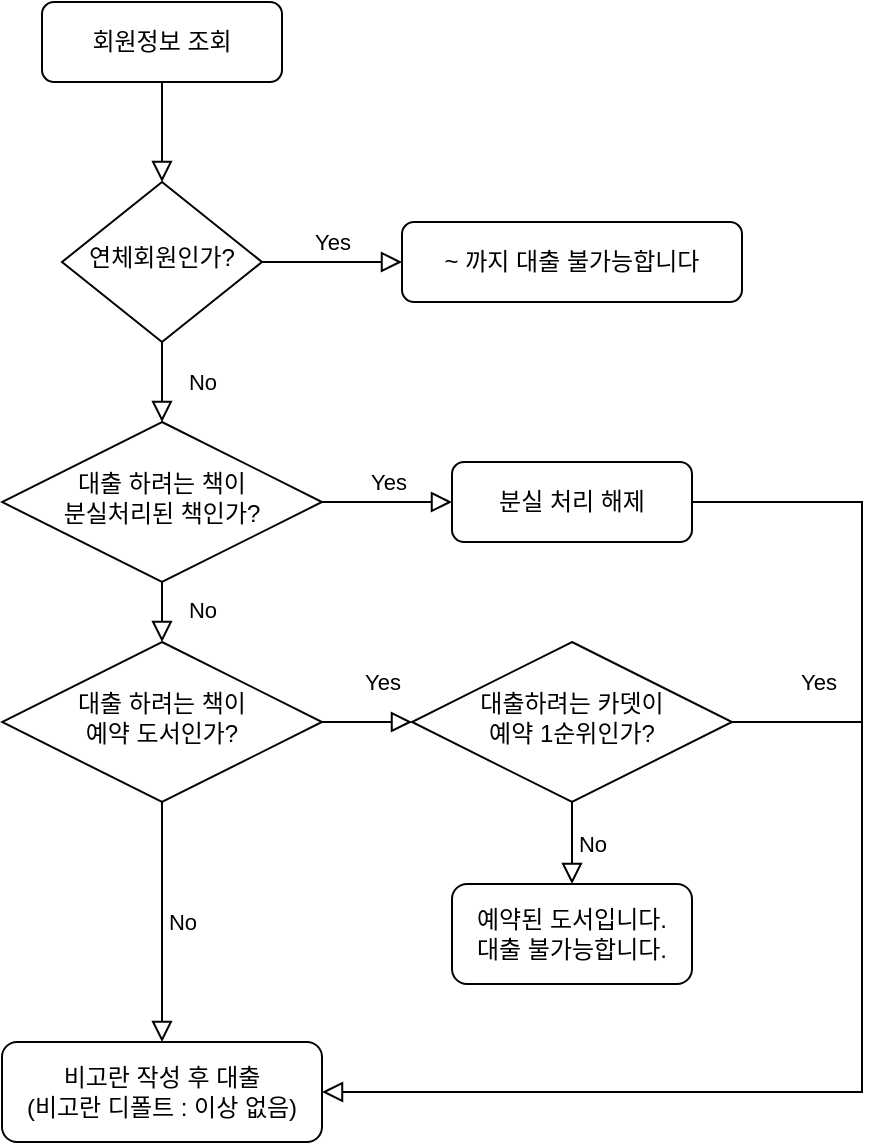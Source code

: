 <mxfile version="14.8.6" type="github">
  <diagram id="C5RBs43oDa-KdzZeNtuy" name="Page-1">
    <mxGraphModel dx="898" dy="623" grid="1" gridSize="10" guides="1" tooltips="1" connect="1" arrows="1" fold="1" page="1" pageScale="1" pageWidth="827" pageHeight="1169" math="0" shadow="0">
      <root>
        <mxCell id="WIyWlLk6GJQsqaUBKTNV-0" />
        <mxCell id="WIyWlLk6GJQsqaUBKTNV-1" parent="WIyWlLk6GJQsqaUBKTNV-0" />
        <mxCell id="B0wBUclij-YmfSDJ0cT5-0" value="" style="rounded=0;html=1;jettySize=auto;orthogonalLoop=1;fontSize=11;endArrow=block;endFill=0;endSize=8;strokeWidth=1;shadow=0;labelBackgroundColor=none;edgeStyle=orthogonalEdgeStyle;" edge="1" parent="WIyWlLk6GJQsqaUBKTNV-1" source="B0wBUclij-YmfSDJ0cT5-1" target="B0wBUclij-YmfSDJ0cT5-4">
          <mxGeometry relative="1" as="geometry" />
        </mxCell>
        <mxCell id="B0wBUclij-YmfSDJ0cT5-1" value="회원정보 조회" style="rounded=1;whiteSpace=wrap;html=1;fontSize=12;glass=0;strokeWidth=1;shadow=0;" vertex="1" parent="WIyWlLk6GJQsqaUBKTNV-1">
          <mxGeometry x="160" y="80" width="120" height="40" as="geometry" />
        </mxCell>
        <mxCell id="B0wBUclij-YmfSDJ0cT5-2" value="No" style="rounded=0;html=1;jettySize=auto;orthogonalLoop=1;fontSize=11;endArrow=block;endFill=0;endSize=8;strokeWidth=1;shadow=0;labelBackgroundColor=none;edgeStyle=orthogonalEdgeStyle;" edge="1" parent="WIyWlLk6GJQsqaUBKTNV-1" source="B0wBUclij-YmfSDJ0cT5-4" target="B0wBUclij-YmfSDJ0cT5-8">
          <mxGeometry y="20" relative="1" as="geometry">
            <mxPoint as="offset" />
          </mxGeometry>
        </mxCell>
        <mxCell id="B0wBUclij-YmfSDJ0cT5-3" value="Yes" style="edgeStyle=orthogonalEdgeStyle;rounded=0;html=1;jettySize=auto;orthogonalLoop=1;fontSize=11;endArrow=block;endFill=0;endSize=8;strokeWidth=1;shadow=0;labelBackgroundColor=none;" edge="1" parent="WIyWlLk6GJQsqaUBKTNV-1" source="B0wBUclij-YmfSDJ0cT5-4" target="B0wBUclij-YmfSDJ0cT5-5">
          <mxGeometry y="10" relative="1" as="geometry">
            <mxPoint as="offset" />
          </mxGeometry>
        </mxCell>
        <mxCell id="B0wBUclij-YmfSDJ0cT5-4" value="연체회원인가?" style="rhombus;whiteSpace=wrap;html=1;shadow=0;fontFamily=Helvetica;fontSize=12;align=center;strokeWidth=1;spacing=6;spacingTop=-4;" vertex="1" parent="WIyWlLk6GJQsqaUBKTNV-1">
          <mxGeometry x="170" y="170" width="100" height="80" as="geometry" />
        </mxCell>
        <mxCell id="B0wBUclij-YmfSDJ0cT5-5" value="~ 까지 대출 불가능합니다" style="rounded=1;whiteSpace=wrap;html=1;fontSize=12;glass=0;strokeWidth=1;shadow=0;" vertex="1" parent="WIyWlLk6GJQsqaUBKTNV-1">
          <mxGeometry x="340" y="190" width="170" height="40" as="geometry" />
        </mxCell>
        <mxCell id="B0wBUclij-YmfSDJ0cT5-6" value="No" style="rounded=0;html=1;jettySize=auto;orthogonalLoop=1;fontSize=11;endArrow=block;endFill=0;endSize=8;strokeWidth=1;shadow=0;labelBackgroundColor=none;edgeStyle=orthogonalEdgeStyle;entryX=0.5;entryY=0;entryDx=0;entryDy=0;entryPerimeter=0;" edge="1" parent="WIyWlLk6GJQsqaUBKTNV-1" source="B0wBUclij-YmfSDJ0cT5-8" target="B0wBUclij-YmfSDJ0cT5-11">
          <mxGeometry x="0.333" y="20" relative="1" as="geometry">
            <mxPoint as="offset" />
          </mxGeometry>
        </mxCell>
        <mxCell id="B0wBUclij-YmfSDJ0cT5-7" value="Yes" style="edgeStyle=orthogonalEdgeStyle;rounded=0;html=1;jettySize=auto;orthogonalLoop=1;fontSize=11;endArrow=block;endFill=0;endSize=8;strokeWidth=1;shadow=0;labelBackgroundColor=none;entryX=0;entryY=0.5;entryDx=0;entryDy=0;" edge="1" parent="WIyWlLk6GJQsqaUBKTNV-1" source="B0wBUclij-YmfSDJ0cT5-8" target="B0wBUclij-YmfSDJ0cT5-10">
          <mxGeometry y="10" relative="1" as="geometry">
            <mxPoint as="offset" />
          </mxGeometry>
        </mxCell>
        <mxCell id="B0wBUclij-YmfSDJ0cT5-8" value="대출 하려는 책이&lt;br&gt;분실처리된 책인가?" style="rhombus;whiteSpace=wrap;html=1;shadow=0;fontFamily=Helvetica;fontSize=12;align=center;strokeWidth=1;spacing=6;spacingTop=-4;" vertex="1" parent="WIyWlLk6GJQsqaUBKTNV-1">
          <mxGeometry x="140" y="290" width="160" height="80" as="geometry" />
        </mxCell>
        <mxCell id="B0wBUclij-YmfSDJ0cT5-9" value="예약된 도서입니다.&lt;br&gt;대출 불가능합니다." style="rounded=1;whiteSpace=wrap;html=1;fontSize=12;glass=0;strokeWidth=1;shadow=0;" vertex="1" parent="WIyWlLk6GJQsqaUBKTNV-1">
          <mxGeometry x="365" y="521" width="120" height="50" as="geometry" />
        </mxCell>
        <mxCell id="B0wBUclij-YmfSDJ0cT5-10" value="분실 처리 해제" style="rounded=1;whiteSpace=wrap;html=1;fontSize=12;glass=0;strokeWidth=1;shadow=0;" vertex="1" parent="WIyWlLk6GJQsqaUBKTNV-1">
          <mxGeometry x="365" y="310" width="120" height="40" as="geometry" />
        </mxCell>
        <mxCell id="B0wBUclij-YmfSDJ0cT5-11" value="대출 하려는 책이&lt;br&gt;예약 도서인가?" style="rhombus;whiteSpace=wrap;html=1;shadow=0;fontFamily=Helvetica;fontSize=12;align=center;strokeWidth=1;spacing=6;spacingTop=-4;" vertex="1" parent="WIyWlLk6GJQsqaUBKTNV-1">
          <mxGeometry x="140" y="400" width="160" height="80" as="geometry" />
        </mxCell>
        <mxCell id="B0wBUclij-YmfSDJ0cT5-12" value="Yes" style="rounded=0;html=1;jettySize=auto;orthogonalLoop=1;fontSize=11;endArrow=block;endFill=0;endSize=8;strokeWidth=1;shadow=0;labelBackgroundColor=none;edgeStyle=orthogonalEdgeStyle;entryX=0;entryY=0.5;entryDx=0;entryDy=0;exitX=1;exitY=0.5;exitDx=0;exitDy=0;" edge="1" parent="WIyWlLk6GJQsqaUBKTNV-1" source="B0wBUclij-YmfSDJ0cT5-11" target="B0wBUclij-YmfSDJ0cT5-16">
          <mxGeometry x="0.333" y="20" relative="1" as="geometry">
            <mxPoint as="offset" />
            <mxPoint x="220" y="480" as="sourcePoint" />
            <mxPoint x="230" y="421" as="targetPoint" />
          </mxGeometry>
        </mxCell>
        <mxCell id="B0wBUclij-YmfSDJ0cT5-13" value="No" style="edgeStyle=orthogonalEdgeStyle;rounded=0;html=1;jettySize=auto;orthogonalLoop=1;fontSize=11;endArrow=block;endFill=0;endSize=8;strokeWidth=1;shadow=0;labelBackgroundColor=none;exitX=0.5;exitY=1;exitDx=0;exitDy=0;entryX=0.5;entryY=0;entryDx=0;entryDy=0;" edge="1" parent="WIyWlLk6GJQsqaUBKTNV-1" source="B0wBUclij-YmfSDJ0cT5-11" target="B0wBUclij-YmfSDJ0cT5-14">
          <mxGeometry y="10" relative="1" as="geometry">
            <mxPoint as="offset" />
            <mxPoint x="300" y="440" as="sourcePoint" />
            <mxPoint x="320" y="610" as="targetPoint" />
          </mxGeometry>
        </mxCell>
        <mxCell id="B0wBUclij-YmfSDJ0cT5-14" value="비고란 작성 후 대출&lt;br&gt;(비고란 디폴트 : 이상 없음)" style="rounded=1;whiteSpace=wrap;html=1;fontSize=12;glass=0;strokeWidth=1;shadow=0;" vertex="1" parent="WIyWlLk6GJQsqaUBKTNV-1">
          <mxGeometry x="140" y="600" width="160" height="50" as="geometry" />
        </mxCell>
        <mxCell id="B0wBUclij-YmfSDJ0cT5-15" value="" style="rounded=0;html=1;jettySize=auto;orthogonalLoop=1;fontSize=11;endArrow=block;endFill=0;endSize=8;strokeWidth=1;shadow=0;labelBackgroundColor=none;edgeStyle=orthogonalEdgeStyle;exitX=1;exitY=0.5;exitDx=0;exitDy=0;entryX=1;entryY=0.5;entryDx=0;entryDy=0;" edge="1" parent="WIyWlLk6GJQsqaUBKTNV-1" source="B0wBUclij-YmfSDJ0cT5-10" target="B0wBUclij-YmfSDJ0cT5-14">
          <mxGeometry y="20" relative="1" as="geometry">
            <mxPoint as="offset" />
            <mxPoint x="230" y="260" as="sourcePoint" />
            <mxPoint x="460" y="625" as="targetPoint" />
            <Array as="points">
              <mxPoint x="570" y="330" />
              <mxPoint x="570" y="625" />
            </Array>
          </mxGeometry>
        </mxCell>
        <mxCell id="B0wBUclij-YmfSDJ0cT5-16" value="대출하려는 카뎃이&lt;br&gt;예약 1순위인가?" style="rhombus;whiteSpace=wrap;html=1;shadow=0;fontFamily=Helvetica;fontSize=12;align=center;strokeWidth=1;spacing=6;spacingTop=-4;" vertex="1" parent="WIyWlLk6GJQsqaUBKTNV-1">
          <mxGeometry x="345" y="400" width="160" height="80" as="geometry" />
        </mxCell>
        <mxCell id="B0wBUclij-YmfSDJ0cT5-17" value="No" style="edgeStyle=orthogonalEdgeStyle;rounded=0;html=1;jettySize=auto;orthogonalLoop=1;fontSize=11;endArrow=block;endFill=0;endSize=8;strokeWidth=1;shadow=0;labelBackgroundColor=none;exitX=0.5;exitY=1;exitDx=0;exitDy=0;" edge="1" parent="WIyWlLk6GJQsqaUBKTNV-1" source="B0wBUclij-YmfSDJ0cT5-16" target="B0wBUclij-YmfSDJ0cT5-9">
          <mxGeometry y="10" relative="1" as="geometry">
            <mxPoint as="offset" />
            <mxPoint x="230" y="490" as="sourcePoint" />
            <mxPoint x="230" y="610" as="targetPoint" />
          </mxGeometry>
        </mxCell>
        <mxCell id="B0wBUclij-YmfSDJ0cT5-18" value="Yes" style="rounded=0;html=1;jettySize=auto;orthogonalLoop=1;fontSize=11;endArrow=none;endFill=0;endSize=8;strokeWidth=1;shadow=0;labelBackgroundColor=none;edgeStyle=orthogonalEdgeStyle;exitX=1;exitY=0.5;exitDx=0;exitDy=0;" edge="1" parent="WIyWlLk6GJQsqaUBKTNV-1" source="B0wBUclij-YmfSDJ0cT5-16">
          <mxGeometry x="0.333" y="20" relative="1" as="geometry">
            <mxPoint as="offset" />
            <mxPoint x="510" y="440" as="sourcePoint" />
            <mxPoint x="570" y="440" as="targetPoint" />
          </mxGeometry>
        </mxCell>
      </root>
    </mxGraphModel>
  </diagram>
</mxfile>
